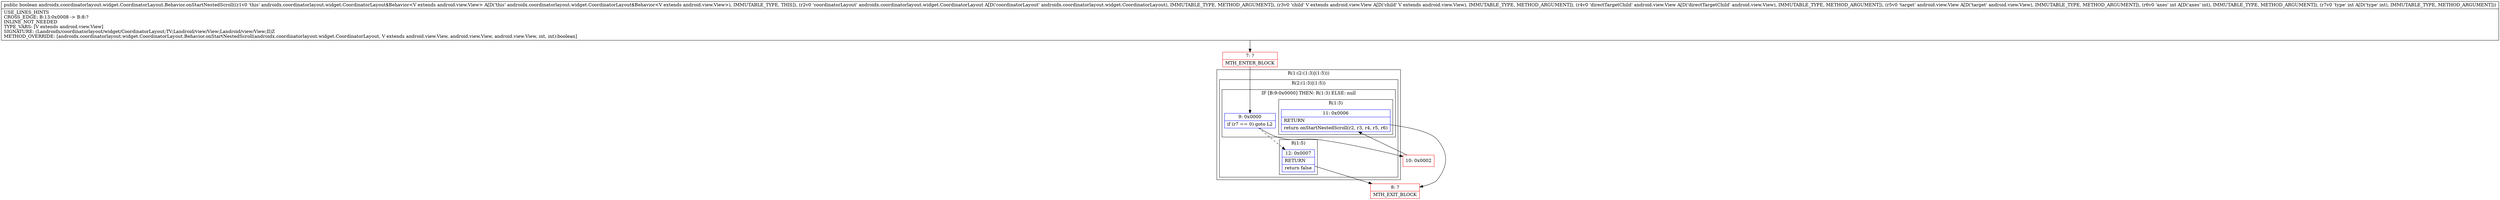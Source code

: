 digraph "CFG forandroidx.coordinatorlayout.widget.CoordinatorLayout.Behavior.onStartNestedScroll(Landroidx\/coordinatorlayout\/widget\/CoordinatorLayout;Landroid\/view\/View;Landroid\/view\/View;Landroid\/view\/View;II)Z" {
subgraph cluster_Region_1630787652 {
label = "R(1:(2:(1:3)|(1:5)))";
node [shape=record,color=blue];
subgraph cluster_Region_1824478695 {
label = "R(2:(1:3)|(1:5))";
node [shape=record,color=blue];
subgraph cluster_IfRegion_1260034 {
label = "IF [B:9:0x0000] THEN: R(1:3) ELSE: null";
node [shape=record,color=blue];
Node_9 [shape=record,label="{9\:\ 0x0000|if (r7 == 0) goto L2\l}"];
subgraph cluster_Region_2067194783 {
label = "R(1:3)";
node [shape=record,color=blue];
Node_11 [shape=record,label="{11\:\ 0x0006|RETURN\l|return onStartNestedScroll(r2, r3, r4, r5, r6)\l}"];
}
}
subgraph cluster_Region_79230277 {
label = "R(1:5)";
node [shape=record,color=blue];
Node_12 [shape=record,label="{12\:\ 0x0007|RETURN\l|return false\l}"];
}
}
}
Node_7 [shape=record,color=red,label="{7\:\ ?|MTH_ENTER_BLOCK\l}"];
Node_10 [shape=record,color=red,label="{10\:\ 0x0002}"];
Node_8 [shape=record,color=red,label="{8\:\ ?|MTH_EXIT_BLOCK\l}"];
MethodNode[shape=record,label="{public boolean androidx.coordinatorlayout.widget.CoordinatorLayout.Behavior.onStartNestedScroll((r1v0 'this' androidx.coordinatorlayout.widget.CoordinatorLayout$Behavior\<V extends android.view.View\> A[D('this' androidx.coordinatorlayout.widget.CoordinatorLayout$Behavior\<V extends android.view.View\>), IMMUTABLE_TYPE, THIS]), (r2v0 'coordinatorLayout' androidx.coordinatorlayout.widget.CoordinatorLayout A[D('coordinatorLayout' androidx.coordinatorlayout.widget.CoordinatorLayout), IMMUTABLE_TYPE, METHOD_ARGUMENT]), (r3v0 'child' V extends android.view.View A[D('child' V extends android.view.View), IMMUTABLE_TYPE, METHOD_ARGUMENT]), (r4v0 'directTargetChild' android.view.View A[D('directTargetChild' android.view.View), IMMUTABLE_TYPE, METHOD_ARGUMENT]), (r5v0 'target' android.view.View A[D('target' android.view.View), IMMUTABLE_TYPE, METHOD_ARGUMENT]), (r6v0 'axes' int A[D('axes' int), IMMUTABLE_TYPE, METHOD_ARGUMENT]), (r7v0 'type' int A[D('type' int), IMMUTABLE_TYPE, METHOD_ARGUMENT]))  | USE_LINES_HINTS\lCROSS_EDGE: B:13:0x0008 \-\> B:8:?\lINLINE_NOT_NEEDED\lTYPE_VARS: [V extends android.view.View]\lSIGNATURE: (Landroidx\/coordinatorlayout\/widget\/CoordinatorLayout;TV;Landroid\/view\/View;Landroid\/view\/View;II)Z\lMETHOD_OVERRIDE: [androidx.coordinatorlayout.widget.CoordinatorLayout.Behavior.onStartNestedScroll(androidx.coordinatorlayout.widget.CoordinatorLayout, V extends android.view.View, android.view.View, android.view.View, int, int):boolean]\l}"];
MethodNode -> Node_7;Node_9 -> Node_10;
Node_9 -> Node_12[style=dashed];
Node_11 -> Node_8;
Node_12 -> Node_8;
Node_7 -> Node_9;
Node_10 -> Node_11;
}

